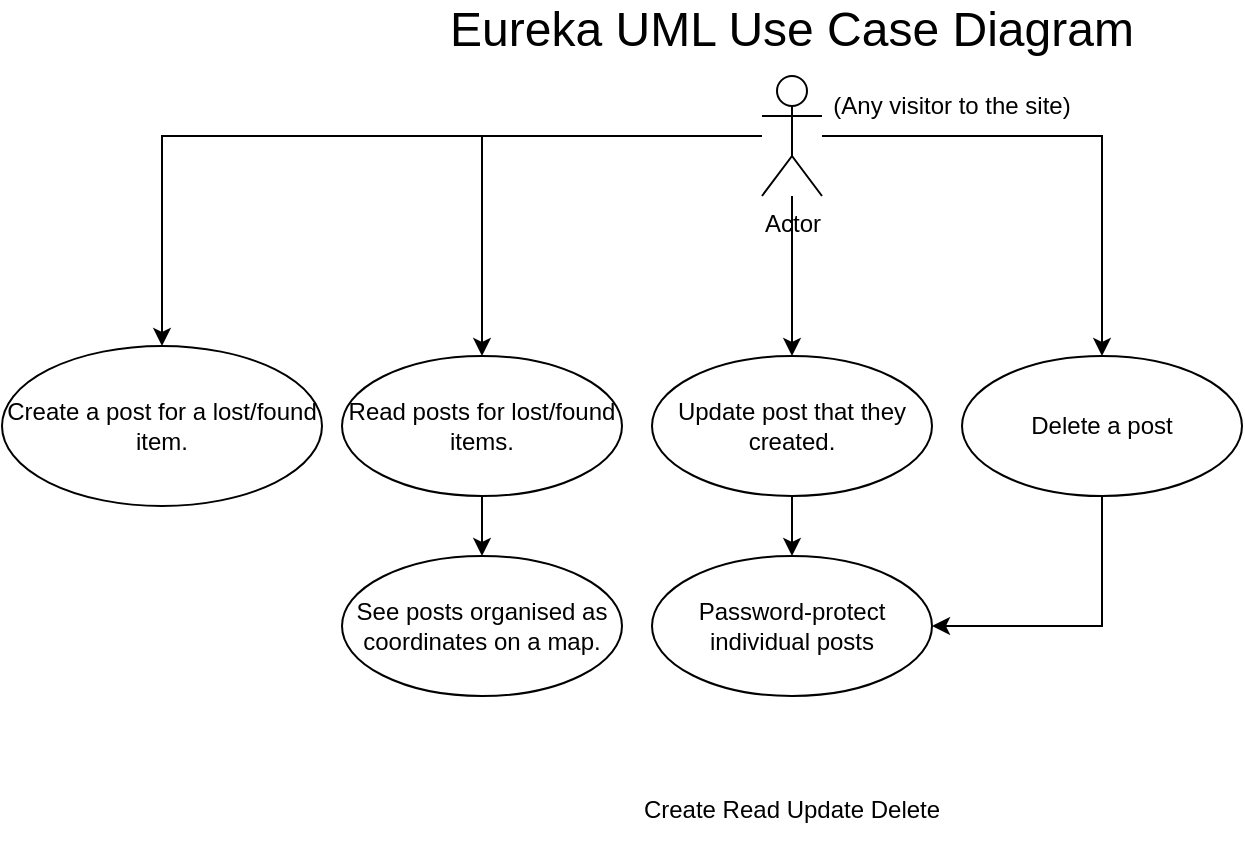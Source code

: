 <mxfile version="28.0.4">
  <diagram name="Page-1" id="suoBtGgEANYbXbVHw2rL">
    <mxGraphModel dx="1111" dy="552" grid="1" gridSize="10" guides="1" tooltips="1" connect="1" arrows="1" fold="1" page="1" pageScale="1" pageWidth="850" pageHeight="1100" math="0" shadow="0">
      <root>
        <mxCell id="0" />
        <mxCell id="1" parent="0" />
        <mxCell id="iy57UkjjnLxhf_NylSwj-3" style="edgeStyle=orthogonalEdgeStyle;rounded=0;orthogonalLoop=1;jettySize=auto;html=1;" parent="1" source="iy57UkjjnLxhf_NylSwj-1" target="iy57UkjjnLxhf_NylSwj-2" edge="1">
          <mxGeometry relative="1" as="geometry" />
        </mxCell>
        <mxCell id="iy57UkjjnLxhf_NylSwj-6" style="edgeStyle=orthogonalEdgeStyle;rounded=0;orthogonalLoop=1;jettySize=auto;html=1;entryX=0.5;entryY=0;entryDx=0;entryDy=0;" parent="1" source="iy57UkjjnLxhf_NylSwj-1" target="iy57UkjjnLxhf_NylSwj-5" edge="1">
          <mxGeometry relative="1" as="geometry" />
        </mxCell>
        <mxCell id="iy57UkjjnLxhf_NylSwj-8" style="edgeStyle=orthogonalEdgeStyle;rounded=0;orthogonalLoop=1;jettySize=auto;html=1;entryX=0.5;entryY=0;entryDx=0;entryDy=0;" parent="1" source="iy57UkjjnLxhf_NylSwj-1" target="iy57UkjjnLxhf_NylSwj-7" edge="1">
          <mxGeometry relative="1" as="geometry" />
        </mxCell>
        <mxCell id="XmbwhB73pMSOdemntvVz-7" style="edgeStyle=orthogonalEdgeStyle;rounded=0;orthogonalLoop=1;jettySize=auto;html=1;entryX=0.5;entryY=0;entryDx=0;entryDy=0;" parent="1" source="iy57UkjjnLxhf_NylSwj-1" target="XmbwhB73pMSOdemntvVz-6" edge="1">
          <mxGeometry relative="1" as="geometry" />
        </mxCell>
        <mxCell id="iy57UkjjnLxhf_NylSwj-1" value="Actor" style="shape=umlActor;verticalLabelPosition=bottom;verticalAlign=top;html=1;outlineConnect=0;" parent="1" vertex="1">
          <mxGeometry x="410" y="48" width="30" height="60" as="geometry" />
        </mxCell>
        <mxCell id="tv_ducz8JUacjMTweFup-4" value="" style="edgeStyle=orthogonalEdgeStyle;rounded=0;orthogonalLoop=1;jettySize=auto;html=1;" edge="1" parent="1" source="iy57UkjjnLxhf_NylSwj-2" target="tv_ducz8JUacjMTweFup-3">
          <mxGeometry relative="1" as="geometry" />
        </mxCell>
        <mxCell id="iy57UkjjnLxhf_NylSwj-2" value="Update post that they created." style="ellipse;whiteSpace=wrap;html=1;" parent="1" vertex="1">
          <mxGeometry x="355" y="188" width="140" height="70" as="geometry" />
        </mxCell>
        <mxCell id="iy57UkjjnLxhf_NylSwj-4" value="(Any visitor to the site)" style="text;html=1;align=center;verticalAlign=middle;whiteSpace=wrap;rounded=0;" parent="1" vertex="1">
          <mxGeometry x="440" y="48" width="130" height="30" as="geometry" />
        </mxCell>
        <mxCell id="tv_ducz8JUacjMTweFup-5" style="edgeStyle=orthogonalEdgeStyle;rounded=0;orthogonalLoop=1;jettySize=auto;html=1;entryX=1;entryY=0.5;entryDx=0;entryDy=0;exitX=0.5;exitY=1;exitDx=0;exitDy=0;" edge="1" parent="1" source="iy57UkjjnLxhf_NylSwj-5" target="tv_ducz8JUacjMTweFup-3">
          <mxGeometry relative="1" as="geometry" />
        </mxCell>
        <mxCell id="iy57UkjjnLxhf_NylSwj-5" value="Delete a post" style="ellipse;whiteSpace=wrap;html=1;" parent="1" vertex="1">
          <mxGeometry x="510" y="188" width="140" height="70" as="geometry" />
        </mxCell>
        <mxCell id="tv_ducz8JUacjMTweFup-2" style="edgeStyle=orthogonalEdgeStyle;rounded=0;orthogonalLoop=1;jettySize=auto;html=1;exitX=0.5;exitY=1;exitDx=0;exitDy=0;entryX=0.5;entryY=0;entryDx=0;entryDy=0;" edge="1" parent="1" source="iy57UkjjnLxhf_NylSwj-7" target="tv_ducz8JUacjMTweFup-1">
          <mxGeometry relative="1" as="geometry" />
        </mxCell>
        <mxCell id="iy57UkjjnLxhf_NylSwj-7" value="Read posts for lost/found items." style="ellipse;whiteSpace=wrap;html=1;" parent="1" vertex="1">
          <mxGeometry x="200" y="188" width="140" height="70" as="geometry" />
        </mxCell>
        <mxCell id="XmbwhB73pMSOdemntvVz-6" value="Create a post for a lost/found item." style="ellipse;whiteSpace=wrap;html=1;" parent="1" vertex="1">
          <mxGeometry x="30" y="183" width="160" height="80" as="geometry" />
        </mxCell>
        <mxCell id="XmbwhB73pMSOdemntvVz-8" value="&lt;font style=&quot;font-size: 24px;&quot;&gt;Eureka UML Use Case Diagram&lt;/font&gt;" style="text;html=1;align=center;verticalAlign=middle;whiteSpace=wrap;rounded=0;" parent="1" vertex="1">
          <mxGeometry x="250" y="10" width="350" height="30" as="geometry" />
        </mxCell>
        <mxCell id="tv_ducz8JUacjMTweFup-1" value="See posts organised as coordinates on a map." style="ellipse;whiteSpace=wrap;html=1;" vertex="1" parent="1">
          <mxGeometry x="200" y="288" width="140" height="70" as="geometry" />
        </mxCell>
        <mxCell id="tv_ducz8JUacjMTweFup-3" value="Password-protect individual posts" style="ellipse;whiteSpace=wrap;html=1;" vertex="1" parent="1">
          <mxGeometry x="355" y="288" width="140" height="70" as="geometry" />
        </mxCell>
        <mxCell id="tv_ducz8JUacjMTweFup-6" value="Create Read Update Delete" style="text;html=1;align=center;verticalAlign=middle;whiteSpace=wrap;rounded=0;" vertex="1" parent="1">
          <mxGeometry x="340" y="400" width="170" height="30" as="geometry" />
        </mxCell>
      </root>
    </mxGraphModel>
  </diagram>
</mxfile>
